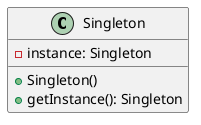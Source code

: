 @startuml
class Singleton {
  - instance: Singleton
  + Singleton()
  + getInstance(): Singleton
}
@enduml
